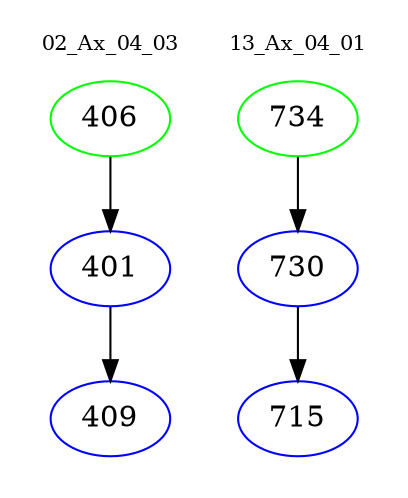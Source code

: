 digraph{
subgraph cluster_0 {
color = white
label = "02_Ax_04_03";
fontsize=10;
T0_406 [label="406", color="green"]
T0_406 -> T0_401 [color="black"]
T0_401 [label="401", color="blue"]
T0_401 -> T0_409 [color="black"]
T0_409 [label="409", color="blue"]
}
subgraph cluster_1 {
color = white
label = "13_Ax_04_01";
fontsize=10;
T1_734 [label="734", color="green"]
T1_734 -> T1_730 [color="black"]
T1_730 [label="730", color="blue"]
T1_730 -> T1_715 [color="black"]
T1_715 [label="715", color="blue"]
}
}
